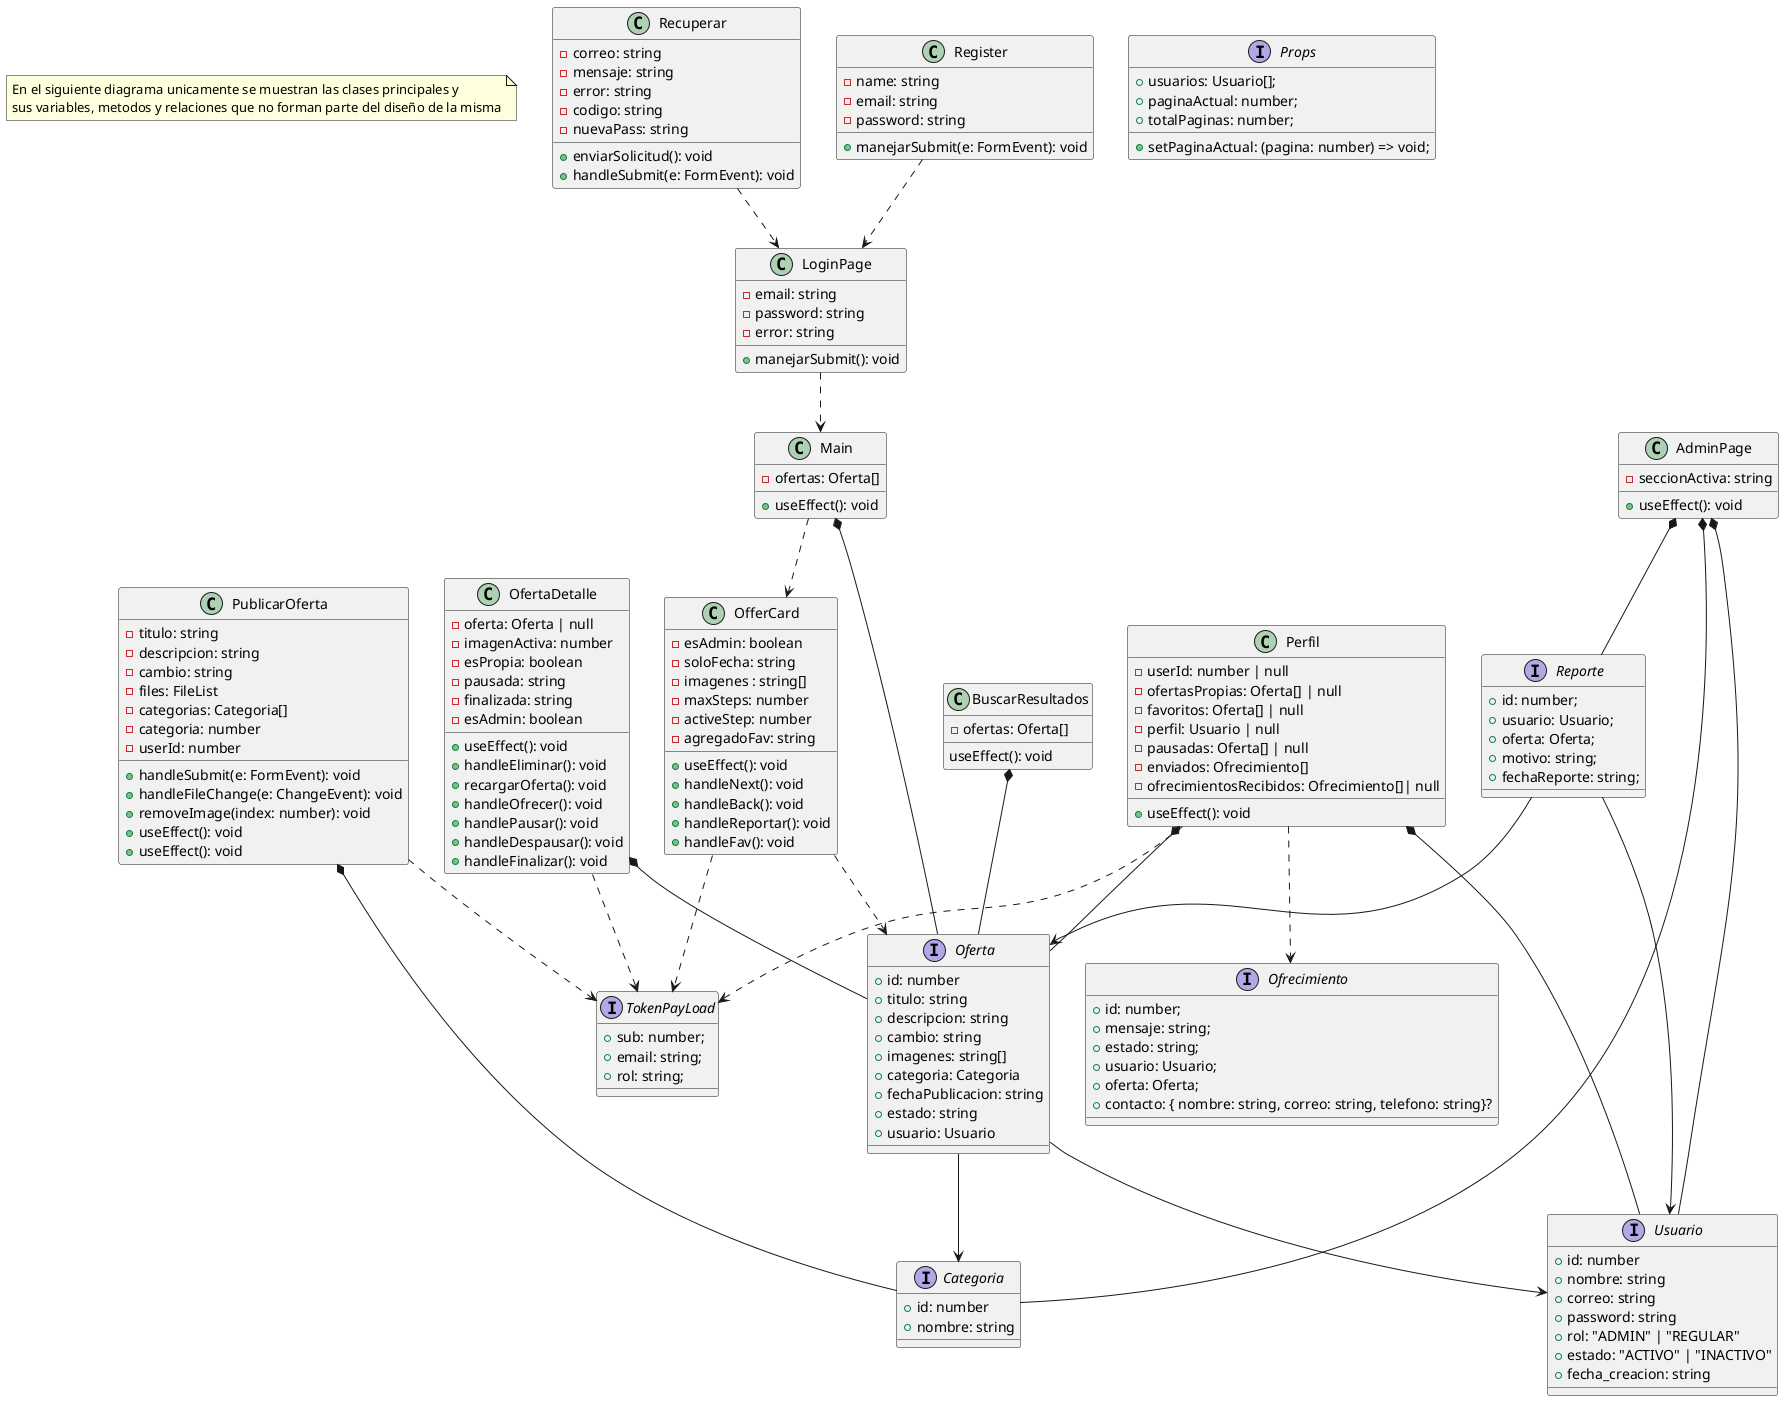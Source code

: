 @startuml diagramaClases

note as N1
En el siguiente diagrama unicamente se muestran las clases principales y
sus variables, metodos y relaciones que no forman parte del diseño de la misma
end note

Interface Usuario{
    +id: number
    +nombre: string
    +correo: string
    +password: string
    +rol: "ADMIN" | "REGULAR"
    +estado: "ACTIVO" | "INACTIVO"
    +fecha_creacion: string
}

Interface Oferta{
    +id: number
    +titulo: string
    +descripcion: string
    +cambio: string
    +imagenes: string[]
    +categoria: Categoria
    +fechaPublicacion: string
    +estado: string
    +usuario: Usuario
}

Interface Ofrecimiento{
    +id: number;
    +mensaje: string;
    +estado: string;
    +usuario: Usuario;
    +oferta: Oferta;
    +contacto: { nombre: string, correo: string, telefono: string}?
}

Interface Props{
+usuarios: Usuario[];
+paginaActual: number;
+totalPaginas: number;
+setPaginaActual: (pagina: number) => void;
}

Interface Categoria{
+id: number
+nombre: string
}

interface Reporte{
+id: number;
+usuario: Usuario;
+oferta: Oferta;
+motivo: string;
+fechaReporte: string;
}

interface TokenPayLoad{
+sub: number;
+email: string;
+rol: string;
}

class Main{
- ofertas: Oferta[]
+useEffect(): void
}

class AdminPage {
- seccionActiva: string
+ useEffect(): void
}

class LoginPage {
- email: string
- password: string
- error: string
+ manejarSubmit(): void
}

class BuscarResultados{
- ofertas: Oferta[]
useEffect(): void
}

class Perfil{
- userId: number | null
- ofertasPropias: Oferta[] | null
- favoritos: Oferta[] | null
- perfil: Usuario | null
- pausadas: Oferta[] | null
- enviados: Ofrecimiento[]
- ofrecimientosRecibidos: Ofrecimiento[]| null
+ useEffect(): void
}

class OfertaDetalle {
- oferta: Oferta | null
- imagenActiva: number
- esPropia: boolean
- pausada: string
- finalizada: string
- esAdmin: boolean
+ useEffect(): void
+ handleEliminar(): void
+ recargarOferta(): void
+ handleOfrecer(): void
+ handlePausar(): void
+ handleDespausar(): void
+ handleFinalizar(): void
}

class PublicarOferta {
- titulo: string
- descripcion: string
- cambio: string
- files: FileList
- categorias: Categoria[]
- categoria: number
- userId: number
+ handleSubmit(e: FormEvent): void
+ handleFileChange(e: ChangeEvent): void
+ removeImage(index: number): void
+ useEffect(): void
+ useEffect(): void
}

class Recuperar{
- correo: string
- mensaje: string
- error: string
- codigo: string
- nuevaPass: string

+ enviarSolicitud(): void
+ handleSubmit(e: FormEvent): void
}

class Register{
- name: string
- email: string
- password: string
+ manejarSubmit(e: FormEvent): void
}

class OfferCard{
- esAdmin: boolean
- soloFecha: string
- imagenes : string[]
- maxSteps: number
- activeStep: number
- agregadoFav: string
+ useEffect(): void
+ handleNext(): void
+ handleBack(): void
+ handleReportar(): void
+ handleFav(): void
}

' RELACIONES

' Main
Main  *--  Oferta

' adminPage

AdminPage  *--  Usuario
AdminPage  *--  Categoria
AdminPage  *--  Reporte

Reporte  -->  Usuario
Reporte  -->  Oferta

Oferta  -->  Categoria
Oferta  -->  Usuario

' BuscarResultados

BuscarResultados  *--  Oferta

' Perfil

Perfil  *--  Usuario
Perfil  *--  Oferta
Perfil ..> TokenPayLoad
Perfil ..> Ofrecimiento


' OfertaDetalle
OfertaDetalle  *--  Oferta
OfertaDetalle ..> TokenPayLoad

' PublicarOferta
PublicarOferta  *--  Categoria
PublicarOferta ..> TokenPayLoad


'loginPage
LoginPage ..> Main

'Recuperar
Recuperar ..> LoginPage

'Register
Register ..> LoginPage

' OfferCard (MainCard)
Main ..> OfferCard
OfferCard ..> TokenPayLoad
OfferCard ..> Oferta



@enduml